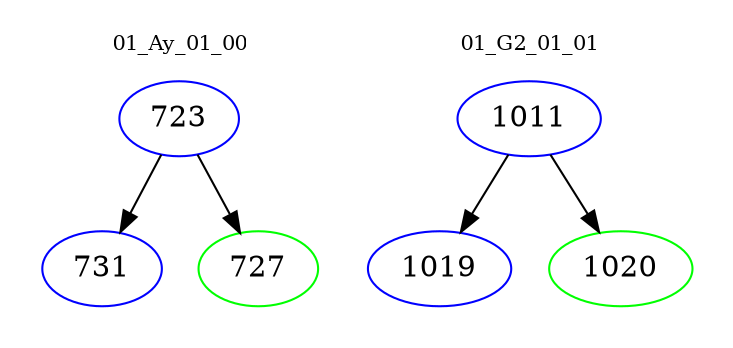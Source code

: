 digraph{
subgraph cluster_0 {
color = white
label = "01_Ay_01_00";
fontsize=10;
T0_723 [label="723", color="blue"]
T0_723 -> T0_731 [color="black"]
T0_731 [label="731", color="blue"]
T0_723 -> T0_727 [color="black"]
T0_727 [label="727", color="green"]
}
subgraph cluster_1 {
color = white
label = "01_G2_01_01";
fontsize=10;
T1_1011 [label="1011", color="blue"]
T1_1011 -> T1_1019 [color="black"]
T1_1019 [label="1019", color="blue"]
T1_1011 -> T1_1020 [color="black"]
T1_1020 [label="1020", color="green"]
}
}
